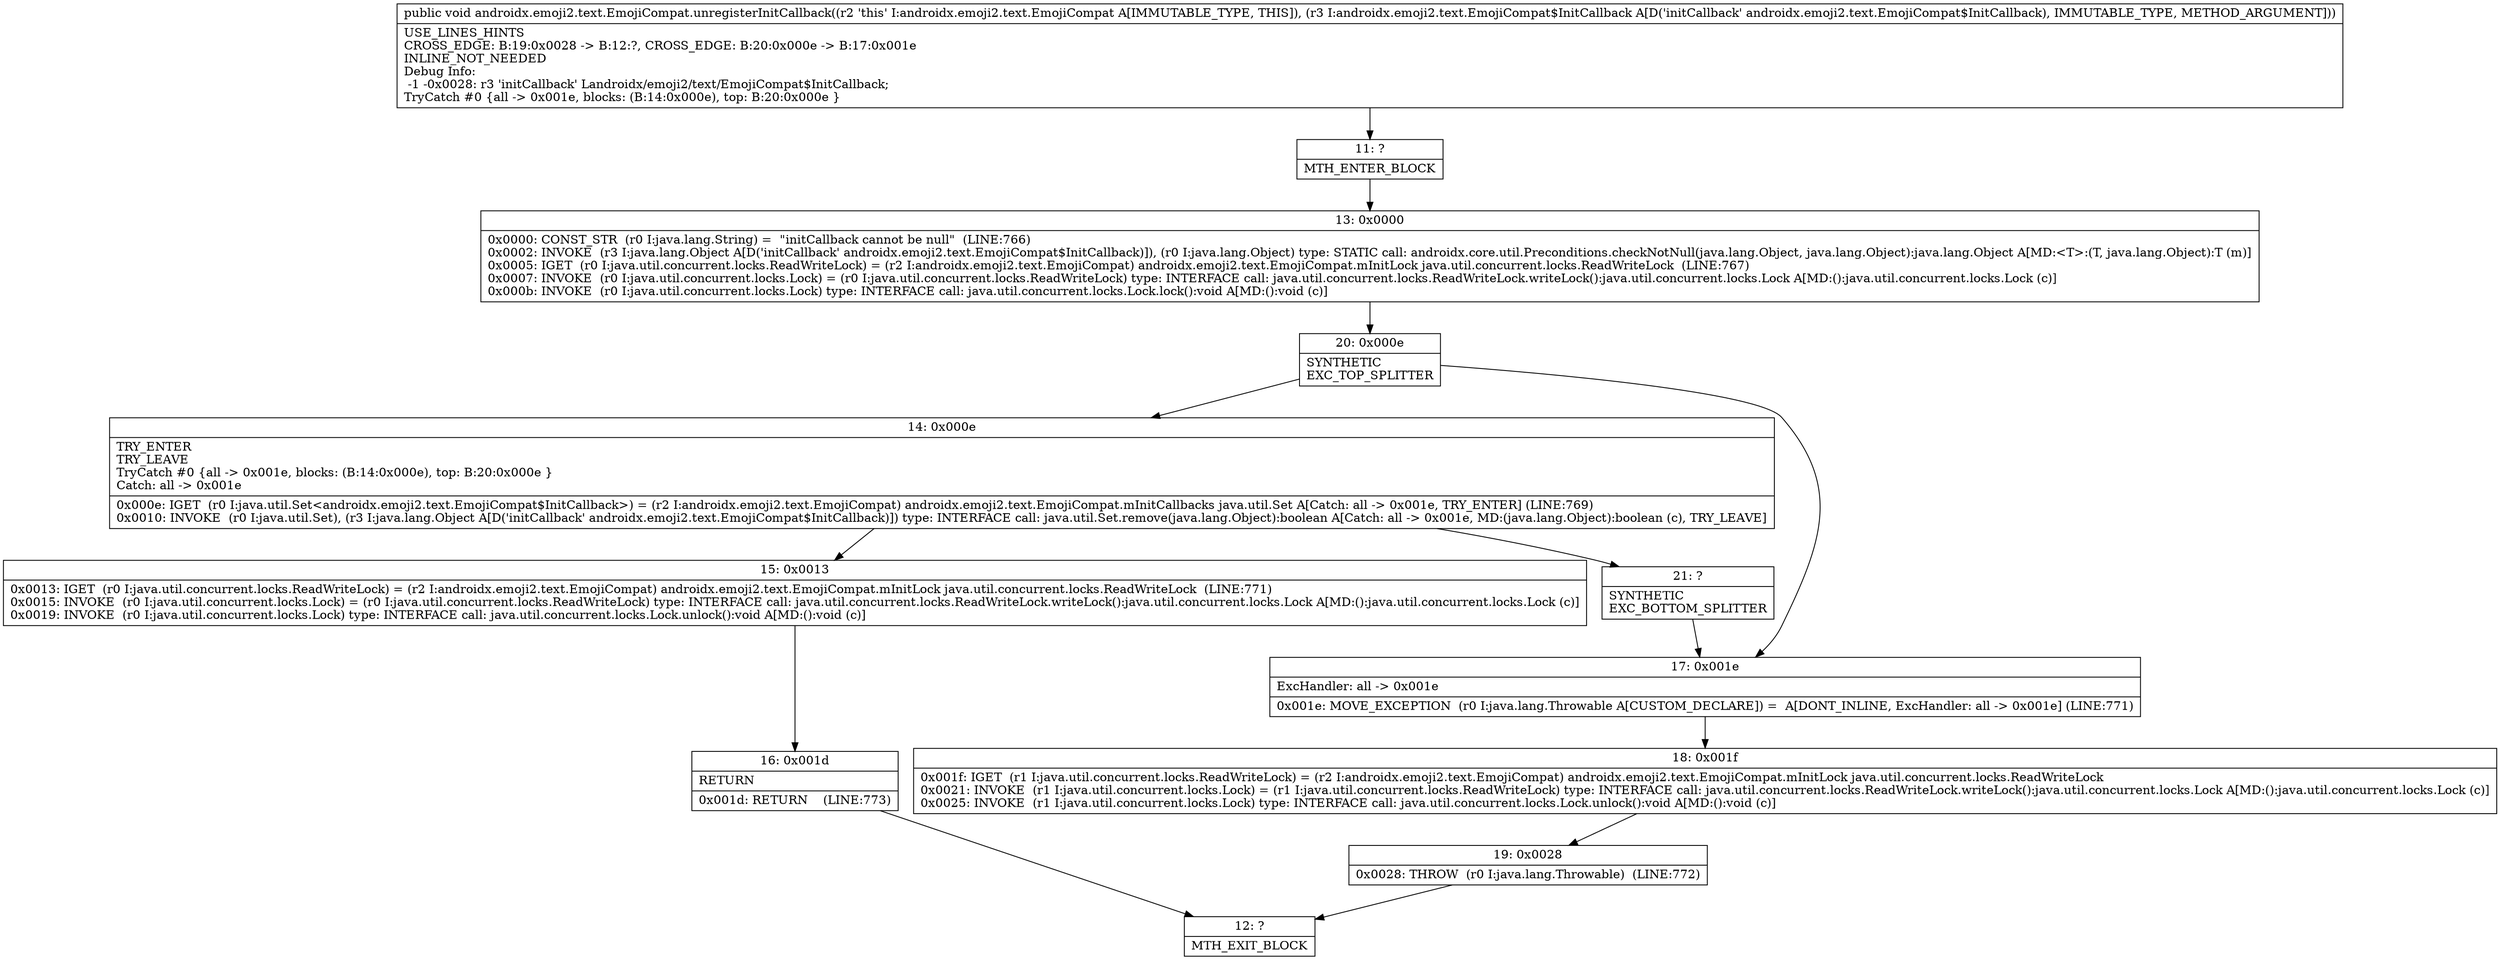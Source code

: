 digraph "CFG forandroidx.emoji2.text.EmojiCompat.unregisterInitCallback(Landroidx\/emoji2\/text\/EmojiCompat$InitCallback;)V" {
Node_11 [shape=record,label="{11\:\ ?|MTH_ENTER_BLOCK\l}"];
Node_13 [shape=record,label="{13\:\ 0x0000|0x0000: CONST_STR  (r0 I:java.lang.String) =  \"initCallback cannot be null\"  (LINE:766)\l0x0002: INVOKE  (r3 I:java.lang.Object A[D('initCallback' androidx.emoji2.text.EmojiCompat$InitCallback)]), (r0 I:java.lang.Object) type: STATIC call: androidx.core.util.Preconditions.checkNotNull(java.lang.Object, java.lang.Object):java.lang.Object A[MD:\<T\>:(T, java.lang.Object):T (m)]\l0x0005: IGET  (r0 I:java.util.concurrent.locks.ReadWriteLock) = (r2 I:androidx.emoji2.text.EmojiCompat) androidx.emoji2.text.EmojiCompat.mInitLock java.util.concurrent.locks.ReadWriteLock  (LINE:767)\l0x0007: INVOKE  (r0 I:java.util.concurrent.locks.Lock) = (r0 I:java.util.concurrent.locks.ReadWriteLock) type: INTERFACE call: java.util.concurrent.locks.ReadWriteLock.writeLock():java.util.concurrent.locks.Lock A[MD:():java.util.concurrent.locks.Lock (c)]\l0x000b: INVOKE  (r0 I:java.util.concurrent.locks.Lock) type: INTERFACE call: java.util.concurrent.locks.Lock.lock():void A[MD:():void (c)]\l}"];
Node_20 [shape=record,label="{20\:\ 0x000e|SYNTHETIC\lEXC_TOP_SPLITTER\l}"];
Node_14 [shape=record,label="{14\:\ 0x000e|TRY_ENTER\lTRY_LEAVE\lTryCatch #0 \{all \-\> 0x001e, blocks: (B:14:0x000e), top: B:20:0x000e \}\lCatch: all \-\> 0x001e\l|0x000e: IGET  (r0 I:java.util.Set\<androidx.emoji2.text.EmojiCompat$InitCallback\>) = (r2 I:androidx.emoji2.text.EmojiCompat) androidx.emoji2.text.EmojiCompat.mInitCallbacks java.util.Set A[Catch: all \-\> 0x001e, TRY_ENTER] (LINE:769)\l0x0010: INVOKE  (r0 I:java.util.Set), (r3 I:java.lang.Object A[D('initCallback' androidx.emoji2.text.EmojiCompat$InitCallback)]) type: INTERFACE call: java.util.Set.remove(java.lang.Object):boolean A[Catch: all \-\> 0x001e, MD:(java.lang.Object):boolean (c), TRY_LEAVE]\l}"];
Node_15 [shape=record,label="{15\:\ 0x0013|0x0013: IGET  (r0 I:java.util.concurrent.locks.ReadWriteLock) = (r2 I:androidx.emoji2.text.EmojiCompat) androidx.emoji2.text.EmojiCompat.mInitLock java.util.concurrent.locks.ReadWriteLock  (LINE:771)\l0x0015: INVOKE  (r0 I:java.util.concurrent.locks.Lock) = (r0 I:java.util.concurrent.locks.ReadWriteLock) type: INTERFACE call: java.util.concurrent.locks.ReadWriteLock.writeLock():java.util.concurrent.locks.Lock A[MD:():java.util.concurrent.locks.Lock (c)]\l0x0019: INVOKE  (r0 I:java.util.concurrent.locks.Lock) type: INTERFACE call: java.util.concurrent.locks.Lock.unlock():void A[MD:():void (c)]\l}"];
Node_16 [shape=record,label="{16\:\ 0x001d|RETURN\l|0x001d: RETURN    (LINE:773)\l}"];
Node_12 [shape=record,label="{12\:\ ?|MTH_EXIT_BLOCK\l}"];
Node_21 [shape=record,label="{21\:\ ?|SYNTHETIC\lEXC_BOTTOM_SPLITTER\l}"];
Node_17 [shape=record,label="{17\:\ 0x001e|ExcHandler: all \-\> 0x001e\l|0x001e: MOVE_EXCEPTION  (r0 I:java.lang.Throwable A[CUSTOM_DECLARE]) =  A[DONT_INLINE, ExcHandler: all \-\> 0x001e] (LINE:771)\l}"];
Node_18 [shape=record,label="{18\:\ 0x001f|0x001f: IGET  (r1 I:java.util.concurrent.locks.ReadWriteLock) = (r2 I:androidx.emoji2.text.EmojiCompat) androidx.emoji2.text.EmojiCompat.mInitLock java.util.concurrent.locks.ReadWriteLock \l0x0021: INVOKE  (r1 I:java.util.concurrent.locks.Lock) = (r1 I:java.util.concurrent.locks.ReadWriteLock) type: INTERFACE call: java.util.concurrent.locks.ReadWriteLock.writeLock():java.util.concurrent.locks.Lock A[MD:():java.util.concurrent.locks.Lock (c)]\l0x0025: INVOKE  (r1 I:java.util.concurrent.locks.Lock) type: INTERFACE call: java.util.concurrent.locks.Lock.unlock():void A[MD:():void (c)]\l}"];
Node_19 [shape=record,label="{19\:\ 0x0028|0x0028: THROW  (r0 I:java.lang.Throwable)  (LINE:772)\l}"];
MethodNode[shape=record,label="{public void androidx.emoji2.text.EmojiCompat.unregisterInitCallback((r2 'this' I:androidx.emoji2.text.EmojiCompat A[IMMUTABLE_TYPE, THIS]), (r3 I:androidx.emoji2.text.EmojiCompat$InitCallback A[D('initCallback' androidx.emoji2.text.EmojiCompat$InitCallback), IMMUTABLE_TYPE, METHOD_ARGUMENT]))  | USE_LINES_HINTS\lCROSS_EDGE: B:19:0x0028 \-\> B:12:?, CROSS_EDGE: B:20:0x000e \-\> B:17:0x001e\lINLINE_NOT_NEEDED\lDebug Info:\l  \-1 \-0x0028: r3 'initCallback' Landroidx\/emoji2\/text\/EmojiCompat$InitCallback;\lTryCatch #0 \{all \-\> 0x001e, blocks: (B:14:0x000e), top: B:20:0x000e \}\l}"];
MethodNode -> Node_11;Node_11 -> Node_13;
Node_13 -> Node_20;
Node_20 -> Node_14;
Node_20 -> Node_17;
Node_14 -> Node_15;
Node_14 -> Node_21;
Node_15 -> Node_16;
Node_16 -> Node_12;
Node_21 -> Node_17;
Node_17 -> Node_18;
Node_18 -> Node_19;
Node_19 -> Node_12;
}

